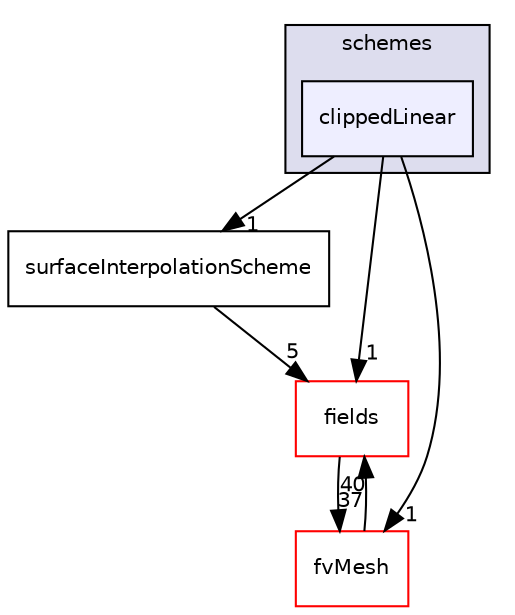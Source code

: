 digraph "src/finiteVolume/interpolation/surfaceInterpolation/schemes/clippedLinear" {
  bgcolor=transparent;
  compound=true
  node [ fontsize="10", fontname="Helvetica"];
  edge [ labelfontsize="10", labelfontname="Helvetica"];
  subgraph clusterdir_deb7d71175aa940c147966c547ebcb7e {
    graph [ bgcolor="#ddddee", pencolor="black", label="schemes" fontname="Helvetica", fontsize="10", URL="dir_deb7d71175aa940c147966c547ebcb7e.html"]
  dir_7982a15e2c9f5f310067cd236557a108 [shape=box, label="clippedLinear", style="filled", fillcolor="#eeeeff", pencolor="black", URL="dir_7982a15e2c9f5f310067cd236557a108.html"];
  }
  dir_19d3b1afd53ea5e65e1bc53b79dacb85 [shape=box label="surfaceInterpolationScheme" URL="dir_19d3b1afd53ea5e65e1bc53b79dacb85.html"];
  dir_25ab4a83a983f7bb7a38b7f63bb141b7 [shape=box label="fields" color="red" URL="dir_25ab4a83a983f7bb7a38b7f63bb141b7.html"];
  dir_c382fa095c9c33d8673c0dd60aaef275 [shape=box label="fvMesh" color="red" URL="dir_c382fa095c9c33d8673c0dd60aaef275.html"];
  dir_19d3b1afd53ea5e65e1bc53b79dacb85->dir_25ab4a83a983f7bb7a38b7f63bb141b7 [headlabel="5", labeldistance=1.5 headhref="dir_001240_000906.html"];
  dir_25ab4a83a983f7bb7a38b7f63bb141b7->dir_c382fa095c9c33d8673c0dd60aaef275 [headlabel="37", labeldistance=1.5 headhref="dir_000906_001097.html"];
  dir_7982a15e2c9f5f310067cd236557a108->dir_19d3b1afd53ea5e65e1bc53b79dacb85 [headlabel="1", labeldistance=1.5 headhref="dir_001200_001240.html"];
  dir_7982a15e2c9f5f310067cd236557a108->dir_25ab4a83a983f7bb7a38b7f63bb141b7 [headlabel="1", labeldistance=1.5 headhref="dir_001200_000906.html"];
  dir_7982a15e2c9f5f310067cd236557a108->dir_c382fa095c9c33d8673c0dd60aaef275 [headlabel="1", labeldistance=1.5 headhref="dir_001200_001097.html"];
  dir_c382fa095c9c33d8673c0dd60aaef275->dir_25ab4a83a983f7bb7a38b7f63bb141b7 [headlabel="40", labeldistance=1.5 headhref="dir_001097_000906.html"];
}
